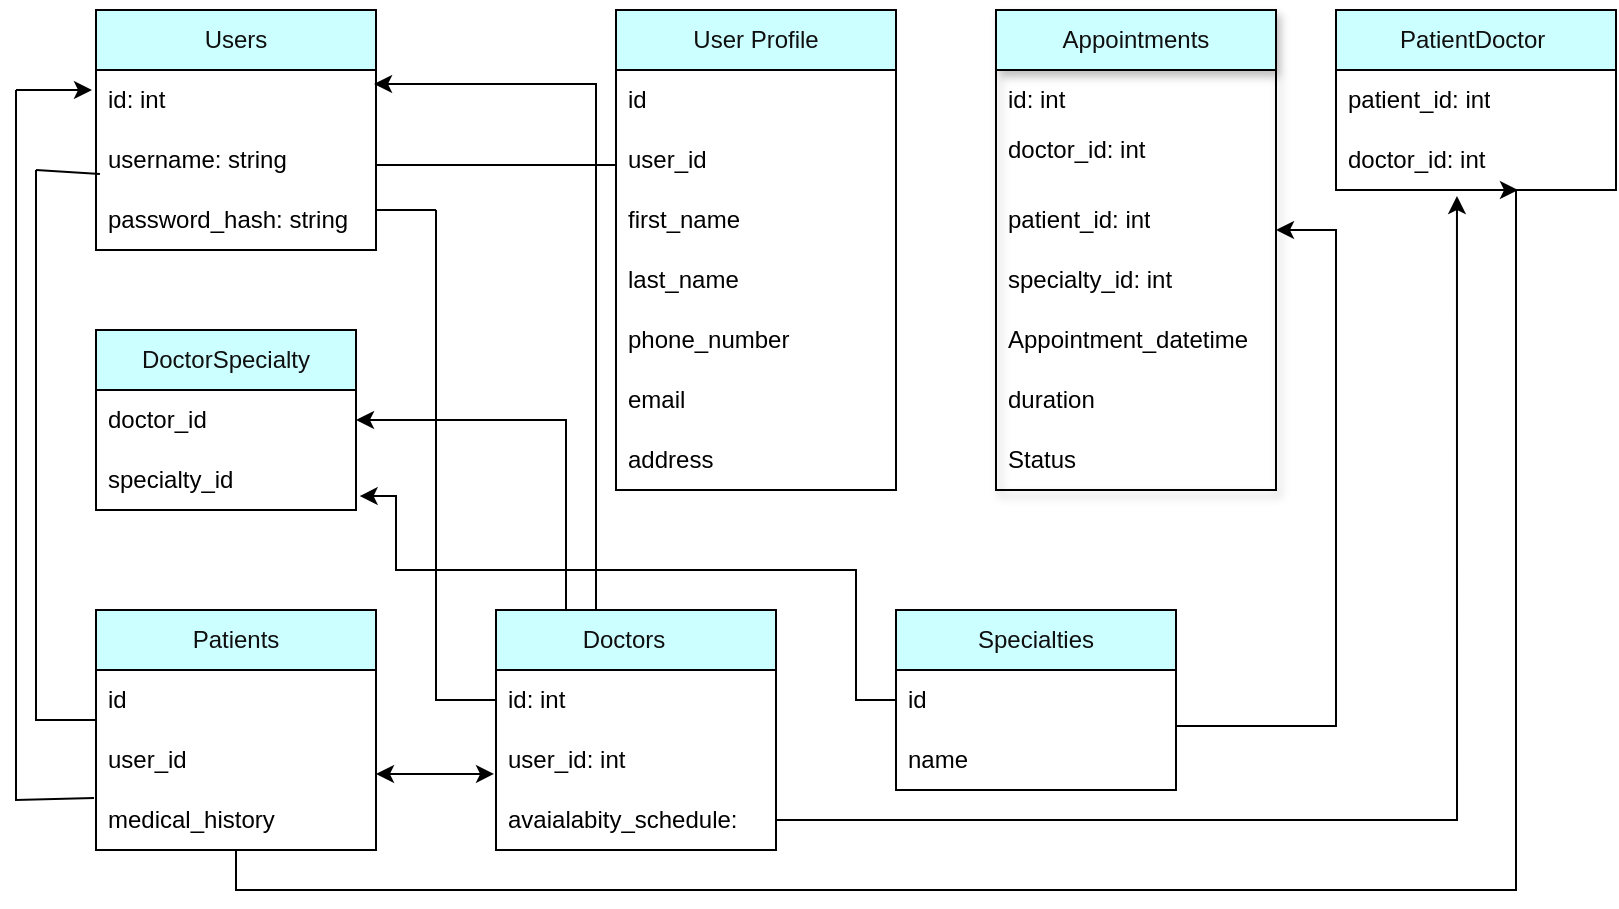 <mxfile>
    <diagram name="Page-1" id="KjEsmAGarPvEugPI9NJl">
        <mxGraphModel dx="792" dy="640" grid="1" gridSize="10" guides="1" tooltips="1" connect="1" arrows="1" fold="1" page="1" pageScale="1" pageWidth="850" pageHeight="1100" math="0" shadow="0">
            <root>
                <mxCell id="0"/>
                <mxCell id="1" parent="0"/>
                <mxCell id="Swh9v0LEidSyUtyJTFpH-10" value="&lt;font color=&quot;#100f0f&quot;&gt;Appointments&lt;/font&gt;" style="swimlane;fontStyle=0;childLayout=stackLayout;horizontal=1;startSize=30;horizontalStack=0;resizeParent=1;resizeParentMax=0;resizeLast=0;collapsible=1;marginBottom=0;whiteSpace=wrap;html=1;shadow=1;fillColor=#CCFFFF;" parent="1" vertex="1">
                    <mxGeometry x="530" y="120" width="140" height="240" as="geometry">
                        <mxRectangle x="70" y="110" width="60" height="30" as="alternateBounds"/>
                    </mxGeometry>
                </mxCell>
                <mxCell id="Swh9v0LEidSyUtyJTFpH-11" value="id: int" style="text;strokeColor=none;fillColor=none;align=left;verticalAlign=middle;spacingLeft=4;spacingRight=4;overflow=hidden;points=[[0,0.5],[1,0.5]];portConstraint=eastwest;rotatable=0;whiteSpace=wrap;html=1;shadow=1;" parent="Swh9v0LEidSyUtyJTFpH-10" vertex="1">
                    <mxGeometry y="30" width="140" height="30" as="geometry"/>
                </mxCell>
                <mxCell id="Swh9v0LEidSyUtyJTFpH-47" value="doctor_id: int&lt;div&gt;&lt;br&gt;&lt;/div&gt;" style="text;strokeColor=none;fillColor=none;align=left;verticalAlign=middle;spacingLeft=4;spacingRight=4;overflow=hidden;points=[[0,0.5],[1,0.5]];portConstraint=eastwest;rotatable=0;whiteSpace=wrap;html=1;shadow=1;" parent="Swh9v0LEidSyUtyJTFpH-10" vertex="1">
                    <mxGeometry y="60" width="140" height="30" as="geometry"/>
                </mxCell>
                <mxCell id="Swh9v0LEidSyUtyJTFpH-46" value="patient_id: int" style="text;strokeColor=none;fillColor=none;align=left;verticalAlign=middle;spacingLeft=4;spacingRight=4;overflow=hidden;points=[[0,0.5],[1,0.5]];portConstraint=eastwest;rotatable=0;whiteSpace=wrap;html=1;shadow=1;" parent="Swh9v0LEidSyUtyJTFpH-10" vertex="1">
                    <mxGeometry y="90" width="140" height="30" as="geometry"/>
                </mxCell>
                <mxCell id="Swh9v0LEidSyUtyJTFpH-12" value="&lt;div&gt;specialty_id: int&lt;/div&gt;" style="text;strokeColor=none;fillColor=none;align=left;verticalAlign=middle;spacingLeft=4;spacingRight=4;overflow=hidden;points=[[0,0.5],[1,0.5]];portConstraint=eastwest;rotatable=0;whiteSpace=wrap;html=1;shadow=1;" parent="Swh9v0LEidSyUtyJTFpH-10" vertex="1">
                    <mxGeometry y="120" width="140" height="30" as="geometry"/>
                </mxCell>
                <mxCell id="Swh9v0LEidSyUtyJTFpH-48" value="Appointment_datetime" style="text;strokeColor=none;fillColor=none;align=left;verticalAlign=middle;spacingLeft=4;spacingRight=4;overflow=hidden;points=[[0,0.5],[1,0.5]];portConstraint=eastwest;rotatable=0;whiteSpace=wrap;html=1;shadow=1;" parent="Swh9v0LEidSyUtyJTFpH-10" vertex="1">
                    <mxGeometry y="150" width="140" height="30" as="geometry"/>
                </mxCell>
                <mxCell id="Swh9v0LEidSyUtyJTFpH-49" value="duration&amp;nbsp;" style="text;strokeColor=none;fillColor=none;align=left;verticalAlign=middle;spacingLeft=4;spacingRight=4;overflow=hidden;points=[[0,0.5],[1,0.5]];portConstraint=eastwest;rotatable=0;whiteSpace=wrap;html=1;shadow=1;" parent="Swh9v0LEidSyUtyJTFpH-10" vertex="1">
                    <mxGeometry y="180" width="140" height="30" as="geometry"/>
                </mxCell>
                <mxCell id="Swh9v0LEidSyUtyJTFpH-13" value="Status&amp;nbsp;" style="text;strokeColor=none;fillColor=none;align=left;verticalAlign=middle;spacingLeft=4;spacingRight=4;overflow=hidden;points=[[0,0.5],[1,0.5]];portConstraint=eastwest;rotatable=0;whiteSpace=wrap;html=1;" parent="Swh9v0LEidSyUtyJTFpH-10" vertex="1">
                    <mxGeometry y="210" width="140" height="30" as="geometry"/>
                </mxCell>
                <mxCell id="Swh9v0LEidSyUtyJTFpH-123" style="edgeStyle=orthogonalEdgeStyle;rounded=0;orthogonalLoop=1;jettySize=auto;html=1;exitX=0.25;exitY=0;exitDx=0;exitDy=0;entryX=1;entryY=0.5;entryDx=0;entryDy=0;" parent="1" source="Swh9v0LEidSyUtyJTFpH-15" target="Swh9v0LEidSyUtyJTFpH-40" edge="1">
                    <mxGeometry relative="1" as="geometry"/>
                </mxCell>
                <mxCell id="Swh9v0LEidSyUtyJTFpH-138" style="edgeStyle=orthogonalEdgeStyle;rounded=0;orthogonalLoop=1;jettySize=auto;html=1;exitX=0.5;exitY=0;exitDx=0;exitDy=0;entryX=0.993;entryY=0.233;entryDx=0;entryDy=0;entryPerimeter=0;" parent="1" source="Swh9v0LEidSyUtyJTFpH-15" target="Swh9v0LEidSyUtyJTFpH-28" edge="1">
                    <mxGeometry relative="1" as="geometry">
                        <mxPoint x="230" y="160" as="targetPoint"/>
                        <Array as="points">
                            <mxPoint x="330" y="420"/>
                            <mxPoint x="330" y="157"/>
                        </Array>
                    </mxGeometry>
                </mxCell>
                <mxCell id="Swh9v0LEidSyUtyJTFpH-15" value="&lt;font color=&quot;#100f0f&quot;&gt;Doctors&lt;span style=&quot;white-space: pre;&quot;&gt;&#9;&lt;/span&gt;&lt;/font&gt;" style="swimlane;fontStyle=0;childLayout=stackLayout;horizontal=1;startSize=30;horizontalStack=0;resizeParent=1;resizeParentMax=0;resizeLast=0;collapsible=1;marginBottom=0;whiteSpace=wrap;html=1;fillColor=#CCFFFF;" parent="1" vertex="1">
                    <mxGeometry x="280" y="420" width="140" height="120" as="geometry">
                        <mxRectangle x="70" y="110" width="60" height="30" as="alternateBounds"/>
                    </mxGeometry>
                </mxCell>
                <mxCell id="Swh9v0LEidSyUtyJTFpH-16" value="id: int" style="text;strokeColor=none;fillColor=none;align=left;verticalAlign=middle;spacingLeft=4;spacingRight=4;overflow=hidden;points=[[0,0.5],[1,0.5]];portConstraint=eastwest;rotatable=0;whiteSpace=wrap;html=1;" parent="Swh9v0LEidSyUtyJTFpH-15" vertex="1">
                    <mxGeometry y="30" width="140" height="30" as="geometry"/>
                </mxCell>
                <mxCell id="Swh9v0LEidSyUtyJTFpH-17" value="user_id: int" style="text;strokeColor=none;fillColor=none;align=left;verticalAlign=middle;spacingLeft=4;spacingRight=4;overflow=hidden;points=[[0,0.5],[1,0.5]];portConstraint=eastwest;rotatable=0;whiteSpace=wrap;html=1;" parent="Swh9v0LEidSyUtyJTFpH-15" vertex="1">
                    <mxGeometry y="60" width="140" height="30" as="geometry"/>
                </mxCell>
                <mxCell id="Swh9v0LEidSyUtyJTFpH-18" value="avaialabity_schedule:&amp;nbsp;" style="text;strokeColor=none;fillColor=none;align=left;verticalAlign=middle;spacingLeft=4;spacingRight=4;overflow=hidden;points=[[0,0.5],[1,0.5]];portConstraint=eastwest;rotatable=0;whiteSpace=wrap;html=1;" parent="Swh9v0LEidSyUtyJTFpH-15" vertex="1">
                    <mxGeometry y="90" width="140" height="30" as="geometry"/>
                </mxCell>
                <mxCell id="Swh9v0LEidSyUtyJTFpH-19" value="&lt;font color=&quot;#100f0f&quot;&gt;Patients&lt;/font&gt;" style="swimlane;fontStyle=0;childLayout=stackLayout;horizontal=1;startSize=30;horizontalStack=0;resizeParent=1;resizeParentMax=0;resizeLast=0;collapsible=1;marginBottom=0;whiteSpace=wrap;html=1;fillColor=#CCFFFF;" parent="1" vertex="1">
                    <mxGeometry x="80" y="420" width="140" height="120" as="geometry">
                        <mxRectangle x="70" y="110" width="60" height="30" as="alternateBounds"/>
                    </mxGeometry>
                </mxCell>
                <mxCell id="Swh9v0LEidSyUtyJTFpH-20" value="id" style="text;strokeColor=none;fillColor=none;align=left;verticalAlign=middle;spacingLeft=4;spacingRight=4;overflow=hidden;points=[[0,0.5],[1,0.5]];portConstraint=eastwest;rotatable=0;whiteSpace=wrap;html=1;" parent="Swh9v0LEidSyUtyJTFpH-19" vertex="1">
                    <mxGeometry y="30" width="140" height="30" as="geometry"/>
                </mxCell>
                <mxCell id="Swh9v0LEidSyUtyJTFpH-21" value="user_id" style="text;strokeColor=none;fillColor=none;align=left;verticalAlign=middle;spacingLeft=4;spacingRight=4;overflow=hidden;points=[[0,0.5],[1,0.5]];portConstraint=eastwest;rotatable=0;whiteSpace=wrap;html=1;" parent="Swh9v0LEidSyUtyJTFpH-19" vertex="1">
                    <mxGeometry y="60" width="140" height="30" as="geometry"/>
                </mxCell>
                <mxCell id="Swh9v0LEidSyUtyJTFpH-22" value="medical_history&amp;nbsp;" style="text;strokeColor=none;fillColor=none;align=left;verticalAlign=middle;spacingLeft=4;spacingRight=4;overflow=hidden;points=[[0,0.5],[1,0.5]];portConstraint=eastwest;rotatable=0;whiteSpace=wrap;html=1;" parent="Swh9v0LEidSyUtyJTFpH-19" vertex="1">
                    <mxGeometry y="90" width="140" height="30" as="geometry"/>
                </mxCell>
                <mxCell id="Swh9v0LEidSyUtyJTFpH-23" value="&lt;font color=&quot;#100f0f&quot;&gt;Specialties&lt;/font&gt;" style="swimlane;fontStyle=0;childLayout=stackLayout;horizontal=1;startSize=30;horizontalStack=0;resizeParent=1;resizeParentMax=0;resizeLast=0;collapsible=1;marginBottom=0;whiteSpace=wrap;html=1;fillColor=#CCFFFF;" parent="1" vertex="1">
                    <mxGeometry x="480" y="420" width="140" height="90" as="geometry">
                        <mxRectangle x="70" y="110" width="60" height="30" as="alternateBounds"/>
                    </mxGeometry>
                </mxCell>
                <mxCell id="Swh9v0LEidSyUtyJTFpH-24" value="id" style="text;strokeColor=none;fillColor=none;align=left;verticalAlign=middle;spacingLeft=4;spacingRight=4;overflow=hidden;points=[[0,0.5],[1,0.5]];portConstraint=eastwest;rotatable=0;whiteSpace=wrap;html=1;" parent="Swh9v0LEidSyUtyJTFpH-23" vertex="1">
                    <mxGeometry y="30" width="140" height="30" as="geometry"/>
                </mxCell>
                <mxCell id="Swh9v0LEidSyUtyJTFpH-25" value="name" style="text;strokeColor=none;fillColor=none;align=left;verticalAlign=middle;spacingLeft=4;spacingRight=4;overflow=hidden;points=[[0,0.5],[1,0.5]];portConstraint=eastwest;rotatable=0;whiteSpace=wrap;html=1;" parent="Swh9v0LEidSyUtyJTFpH-23" vertex="1">
                    <mxGeometry y="60" width="140" height="30" as="geometry"/>
                </mxCell>
                <mxCell id="Swh9v0LEidSyUtyJTFpH-27" value="&lt;font color=&quot;#100f0f&quot;&gt;Users&lt;/font&gt;" style="swimlane;fontStyle=0;childLayout=stackLayout;horizontal=1;startSize=30;horizontalStack=0;resizeParent=1;resizeParentMax=0;resizeLast=0;collapsible=1;marginBottom=0;whiteSpace=wrap;html=1;fillColor=#CCFFFF;" parent="1" vertex="1">
                    <mxGeometry x="80" y="120" width="140" height="120" as="geometry">
                        <mxRectangle x="70" y="110" width="60" height="30" as="alternateBounds"/>
                    </mxGeometry>
                </mxCell>
                <mxCell id="Swh9v0LEidSyUtyJTFpH-28" value="id: int" style="text;strokeColor=none;fillColor=none;align=left;verticalAlign=middle;spacingLeft=4;spacingRight=4;overflow=hidden;points=[[0,0.5],[1,0.5]];portConstraint=eastwest;rotatable=0;whiteSpace=wrap;html=1;" parent="Swh9v0LEidSyUtyJTFpH-27" vertex="1">
                    <mxGeometry y="30" width="140" height="30" as="geometry"/>
                </mxCell>
                <mxCell id="Swh9v0LEidSyUtyJTFpH-29" value="username: string" style="text;strokeColor=none;fillColor=none;align=left;verticalAlign=middle;spacingLeft=4;spacingRight=4;overflow=hidden;points=[[0,0.5],[1,0.5]];portConstraint=eastwest;rotatable=0;whiteSpace=wrap;html=1;" parent="Swh9v0LEidSyUtyJTFpH-27" vertex="1">
                    <mxGeometry y="60" width="140" height="30" as="geometry"/>
                </mxCell>
                <mxCell id="Swh9v0LEidSyUtyJTFpH-30" value="password_hash: string" style="text;strokeColor=none;fillColor=none;align=left;verticalAlign=middle;spacingLeft=4;spacingRight=4;overflow=hidden;points=[[0,0.5],[1,0.5]];portConstraint=eastwest;rotatable=0;whiteSpace=wrap;html=1;" parent="Swh9v0LEidSyUtyJTFpH-27" vertex="1">
                    <mxGeometry y="90" width="140" height="30" as="geometry"/>
                </mxCell>
                <mxCell id="Swh9v0LEidSyUtyJTFpH-31" value="&lt;font color=&quot;#100f0f&quot;&gt;User Profile&lt;/font&gt;" style="swimlane;fontStyle=0;childLayout=stackLayout;horizontal=1;startSize=30;horizontalStack=0;resizeParent=1;resizeParentMax=0;resizeLast=0;collapsible=1;marginBottom=0;whiteSpace=wrap;html=1;fillColor=#CCFFFF;" parent="1" vertex="1">
                    <mxGeometry x="340" y="120" width="140" height="240" as="geometry">
                        <mxRectangle x="70" y="110" width="60" height="30" as="alternateBounds"/>
                    </mxGeometry>
                </mxCell>
                <mxCell id="Swh9v0LEidSyUtyJTFpH-32" value="id" style="text;strokeColor=none;fillColor=none;align=left;verticalAlign=middle;spacingLeft=4;spacingRight=4;overflow=hidden;points=[[0,0.5],[1,0.5]];portConstraint=eastwest;rotatable=0;whiteSpace=wrap;html=1;" parent="Swh9v0LEidSyUtyJTFpH-31" vertex="1">
                    <mxGeometry y="30" width="140" height="30" as="geometry"/>
                </mxCell>
                <mxCell id="Swh9v0LEidSyUtyJTFpH-33" value="user_id" style="text;strokeColor=none;fillColor=none;align=left;verticalAlign=middle;spacingLeft=4;spacingRight=4;overflow=hidden;points=[[0,0.5],[1,0.5]];portConstraint=eastwest;rotatable=0;whiteSpace=wrap;html=1;" parent="Swh9v0LEidSyUtyJTFpH-31" vertex="1">
                    <mxGeometry y="60" width="140" height="30" as="geometry"/>
                </mxCell>
                <mxCell id="Swh9v0LEidSyUtyJTFpH-34" value="first_name" style="text;strokeColor=none;fillColor=none;align=left;verticalAlign=middle;spacingLeft=4;spacingRight=4;overflow=hidden;points=[[0,0.5],[1,0.5]];portConstraint=eastwest;rotatable=0;whiteSpace=wrap;html=1;" parent="Swh9v0LEidSyUtyJTFpH-31" vertex="1">
                    <mxGeometry y="90" width="140" height="30" as="geometry"/>
                </mxCell>
                <mxCell id="Swh9v0LEidSyUtyJTFpH-51" value="last_name" style="text;strokeColor=none;fillColor=none;align=left;verticalAlign=middle;spacingLeft=4;spacingRight=4;overflow=hidden;points=[[0,0.5],[1,0.5]];portConstraint=eastwest;rotatable=0;whiteSpace=wrap;html=1;" parent="Swh9v0LEidSyUtyJTFpH-31" vertex="1">
                    <mxGeometry y="120" width="140" height="30" as="geometry"/>
                </mxCell>
                <mxCell id="Swh9v0LEidSyUtyJTFpH-52" value="phone_number" style="text;strokeColor=none;fillColor=none;align=left;verticalAlign=middle;spacingLeft=4;spacingRight=4;overflow=hidden;points=[[0,0.5],[1,0.5]];portConstraint=eastwest;rotatable=0;whiteSpace=wrap;html=1;" parent="Swh9v0LEidSyUtyJTFpH-31" vertex="1">
                    <mxGeometry y="150" width="140" height="30" as="geometry"/>
                </mxCell>
                <mxCell id="Swh9v0LEidSyUtyJTFpH-53" value="email" style="text;strokeColor=none;fillColor=none;align=left;verticalAlign=middle;spacingLeft=4;spacingRight=4;overflow=hidden;points=[[0,0.5],[1,0.5]];portConstraint=eastwest;rotatable=0;whiteSpace=wrap;html=1;" parent="Swh9v0LEidSyUtyJTFpH-31" vertex="1">
                    <mxGeometry y="180" width="140" height="30" as="geometry"/>
                </mxCell>
                <mxCell id="Swh9v0LEidSyUtyJTFpH-54" value="address" style="text;strokeColor=none;fillColor=none;align=left;verticalAlign=middle;spacingLeft=4;spacingRight=4;overflow=hidden;points=[[0,0.5],[1,0.5]];portConstraint=eastwest;rotatable=0;whiteSpace=wrap;html=1;" parent="Swh9v0LEidSyUtyJTFpH-31" vertex="1">
                    <mxGeometry y="210" width="140" height="30" as="geometry"/>
                </mxCell>
                <mxCell id="Swh9v0LEidSyUtyJTFpH-35" value="&lt;font color=&quot;#100f0f&quot;&gt;PatientDoctor&amp;nbsp;&lt;/font&gt;" style="swimlane;fontStyle=0;childLayout=stackLayout;horizontal=1;startSize=30;horizontalStack=0;resizeParent=1;resizeParentMax=0;resizeLast=0;collapsible=1;marginBottom=0;whiteSpace=wrap;html=1;fillColor=#CCFFFF;" parent="1" vertex="1">
                    <mxGeometry x="700" y="120" width="140" height="90" as="geometry">
                        <mxRectangle x="70" y="110" width="60" height="30" as="alternateBounds"/>
                    </mxGeometry>
                </mxCell>
                <mxCell id="Swh9v0LEidSyUtyJTFpH-36" value="patient_id: int" style="text;strokeColor=none;fillColor=none;align=left;verticalAlign=middle;spacingLeft=4;spacingRight=4;overflow=hidden;points=[[0,0.5],[1,0.5]];portConstraint=eastwest;rotatable=0;whiteSpace=wrap;html=1;" parent="Swh9v0LEidSyUtyJTFpH-35" vertex="1">
                    <mxGeometry y="30" width="140" height="30" as="geometry"/>
                </mxCell>
                <mxCell id="Swh9v0LEidSyUtyJTFpH-37" value="doctor_id: int" style="text;strokeColor=none;fillColor=none;align=left;verticalAlign=middle;spacingLeft=4;spacingRight=4;overflow=hidden;points=[[0,0.5],[1,0.5]];portConstraint=eastwest;rotatable=0;whiteSpace=wrap;html=1;" parent="Swh9v0LEidSyUtyJTFpH-35" vertex="1">
                    <mxGeometry y="60" width="140" height="30" as="geometry"/>
                </mxCell>
                <mxCell id="Swh9v0LEidSyUtyJTFpH-39" value="&lt;font color=&quot;#100f0f&quot;&gt;DoctorSpecialty&lt;/font&gt;" style="swimlane;fontStyle=0;childLayout=stackLayout;horizontal=1;startSize=30;horizontalStack=0;resizeParent=1;resizeParentMax=0;resizeLast=0;collapsible=1;marginBottom=0;whiteSpace=wrap;html=1;fillColor=#CCFFFF;" parent="1" vertex="1">
                    <mxGeometry x="80" y="280" width="130" height="90" as="geometry">
                        <mxRectangle x="70" y="110" width="60" height="30" as="alternateBounds"/>
                    </mxGeometry>
                </mxCell>
                <mxCell id="Swh9v0LEidSyUtyJTFpH-40" value="doctor_id" style="text;strokeColor=none;fillColor=none;align=left;verticalAlign=middle;spacingLeft=4;spacingRight=4;overflow=hidden;points=[[0,0.5],[1,0.5]];portConstraint=eastwest;rotatable=0;whiteSpace=wrap;html=1;" parent="Swh9v0LEidSyUtyJTFpH-39" vertex="1">
                    <mxGeometry y="30" width="130" height="30" as="geometry"/>
                </mxCell>
                <mxCell id="Swh9v0LEidSyUtyJTFpH-41" value="specialty_id" style="text;strokeColor=none;fillColor=none;align=left;verticalAlign=middle;spacingLeft=4;spacingRight=4;overflow=hidden;points=[[0,0.5],[1,0.5]];portConstraint=eastwest;rotatable=0;whiteSpace=wrap;html=1;" parent="Swh9v0LEidSyUtyJTFpH-39" vertex="1">
                    <mxGeometry y="60" width="130" height="30" as="geometry"/>
                </mxCell>
                <mxCell id="Swh9v0LEidSyUtyJTFpH-77" value="" style="endArrow=none;html=1;rounded=0;edgeStyle=elbowEdgeStyle;elbow=vertical;entryX=0;entryY=0.5;entryDx=0;entryDy=0;" parent="1" target="Swh9v0LEidSyUtyJTFpH-33" edge="1">
                    <mxGeometry width="50" height="50" relative="1" as="geometry">
                        <mxPoint x="220" y="200" as="sourcePoint"/>
                        <mxPoint x="279" y="200" as="targetPoint"/>
                    </mxGeometry>
                </mxCell>
                <mxCell id="Swh9v0LEidSyUtyJTFpH-104" value="" style="endArrow=none;html=1;rounded=0;" parent="1" edge="1">
                    <mxGeometry width="50" height="50" relative="1" as="geometry">
                        <mxPoint x="220" y="220" as="sourcePoint"/>
                        <mxPoint x="250" y="220" as="targetPoint"/>
                    </mxGeometry>
                </mxCell>
                <mxCell id="Swh9v0LEidSyUtyJTFpH-105" value="" style="endArrow=none;html=1;rounded=0;exitX=0;exitY=0.5;exitDx=0;exitDy=0;" parent="1" source="Swh9v0LEidSyUtyJTFpH-16" edge="1">
                    <mxGeometry width="50" height="50" relative="1" as="geometry">
                        <mxPoint x="282" y="458" as="sourcePoint"/>
                        <mxPoint x="250" y="220" as="targetPoint"/>
                        <Array as="points">
                            <mxPoint x="250" y="465"/>
                            <mxPoint x="250" y="330"/>
                        </Array>
                    </mxGeometry>
                </mxCell>
                <mxCell id="Swh9v0LEidSyUtyJTFpH-124" style="edgeStyle=orthogonalEdgeStyle;rounded=0;orthogonalLoop=1;jettySize=auto;html=1;exitX=0;exitY=0.5;exitDx=0;exitDy=0;entryX=1.014;entryY=0.767;entryDx=0;entryDy=0;entryPerimeter=0;" parent="1" source="Swh9v0LEidSyUtyJTFpH-24" target="Swh9v0LEidSyUtyJTFpH-41" edge="1">
                    <mxGeometry relative="1" as="geometry">
                        <Array as="points">
                            <mxPoint x="460" y="465"/>
                            <mxPoint x="460" y="400"/>
                            <mxPoint x="230" y="400"/>
                            <mxPoint x="230" y="363"/>
                        </Array>
                    </mxGeometry>
                </mxCell>
                <mxCell id="Swh9v0LEidSyUtyJTFpH-130" value="" style="endArrow=none;html=1;rounded=0;exitX=0;exitY=0.5;exitDx=0;exitDy=0;" parent="1" edge="1">
                    <mxGeometry width="50" height="50" relative="1" as="geometry">
                        <mxPoint x="80" y="475" as="sourcePoint"/>
                        <mxPoint x="50" y="200" as="targetPoint"/>
                        <Array as="points">
                            <mxPoint x="50" y="475"/>
                            <mxPoint x="50" y="340"/>
                        </Array>
                    </mxGeometry>
                </mxCell>
                <mxCell id="Swh9v0LEidSyUtyJTFpH-131" value="" style="endArrow=none;html=1;rounded=0;entryX=0.014;entryY=0.733;entryDx=0;entryDy=0;entryPerimeter=0;" parent="1" target="Swh9v0LEidSyUtyJTFpH-29" edge="1">
                    <mxGeometry width="50" height="50" relative="1" as="geometry">
                        <mxPoint x="50" y="200" as="sourcePoint"/>
                        <mxPoint x="500" y="360" as="targetPoint"/>
                    </mxGeometry>
                </mxCell>
                <mxCell id="Swh9v0LEidSyUtyJTFpH-135" value="" style="endArrow=none;html=1;rounded=0;exitX=-0.007;exitY=0.133;exitDx=0;exitDy=0;exitPerimeter=0;" parent="1" source="Swh9v0LEidSyUtyJTFpH-22" edge="1">
                    <mxGeometry width="50" height="50" relative="1" as="geometry">
                        <mxPoint x="70" y="515" as="sourcePoint"/>
                        <mxPoint x="40" y="160" as="targetPoint"/>
                        <Array as="points">
                            <mxPoint x="40" y="515"/>
                        </Array>
                    </mxGeometry>
                </mxCell>
                <mxCell id="Swh9v0LEidSyUtyJTFpH-137" value="" style="endArrow=classic;html=1;rounded=0;" parent="1" edge="1">
                    <mxGeometry width="50" height="50" relative="1" as="geometry">
                        <mxPoint x="40" y="160" as="sourcePoint"/>
                        <mxPoint x="78" y="160" as="targetPoint"/>
                    </mxGeometry>
                </mxCell>
                <mxCell id="Swh9v0LEidSyUtyJTFpH-139" value="" style="endArrow=classic;startArrow=classic;html=1;rounded=0;entryX=-0.007;entryY=0.733;entryDx=0;entryDy=0;entryPerimeter=0;" parent="1" target="Swh9v0LEidSyUtyJTFpH-17" edge="1">
                    <mxGeometry width="50" height="50" relative="1" as="geometry">
                        <mxPoint x="220" y="502" as="sourcePoint"/>
                        <mxPoint x="270" y="450" as="targetPoint"/>
                    </mxGeometry>
                </mxCell>
                <mxCell id="Swh9v0LEidSyUtyJTFpH-142" style="edgeStyle=orthogonalEdgeStyle;rounded=0;orthogonalLoop=1;jettySize=auto;html=1;exitX=1;exitY=0.5;exitDx=0;exitDy=0;entryX=0.993;entryY=0.233;entryDx=0;entryDy=0;entryPerimeter=0;" parent="1" edge="1">
                    <mxGeometry relative="1" as="geometry">
                        <mxPoint x="670" y="230" as="targetPoint"/>
                        <mxPoint x="620" y="478" as="sourcePoint"/>
                        <Array as="points">
                            <mxPoint x="700" y="478"/>
                            <mxPoint x="700" y="230"/>
                        </Array>
                    </mxGeometry>
                </mxCell>
                <mxCell id="Swh9v0LEidSyUtyJTFpH-143" style="edgeStyle=orthogonalEdgeStyle;rounded=0;orthogonalLoop=1;jettySize=auto;html=1;entryX=0.65;entryY=1;entryDx=0;entryDy=0;entryPerimeter=0;" parent="1" source="Swh9v0LEidSyUtyJTFpH-22" target="Swh9v0LEidSyUtyJTFpH-37" edge="1">
                    <mxGeometry relative="1" as="geometry">
                        <mxPoint x="790" y="222" as="targetPoint"/>
                        <Array as="points">
                            <mxPoint x="150" y="560"/>
                            <mxPoint x="790" y="560"/>
                        </Array>
                    </mxGeometry>
                </mxCell>
                <mxCell id="Swh9v0LEidSyUtyJTFpH-144" value="" style="edgeStyle=orthogonalEdgeStyle;rounded=0;orthogonalLoop=1;jettySize=auto;html=1;entryX=0.432;entryY=1.1;entryDx=0;entryDy=0;entryPerimeter=0;" parent="1" source="Swh9v0LEidSyUtyJTFpH-18" target="Swh9v0LEidSyUtyJTFpH-37" edge="1">
                    <mxGeometry relative="1" as="geometry">
                        <Array as="points">
                            <mxPoint x="761" y="525"/>
                        </Array>
                    </mxGeometry>
                </mxCell>
            </root>
        </mxGraphModel>
    </diagram>
</mxfile>